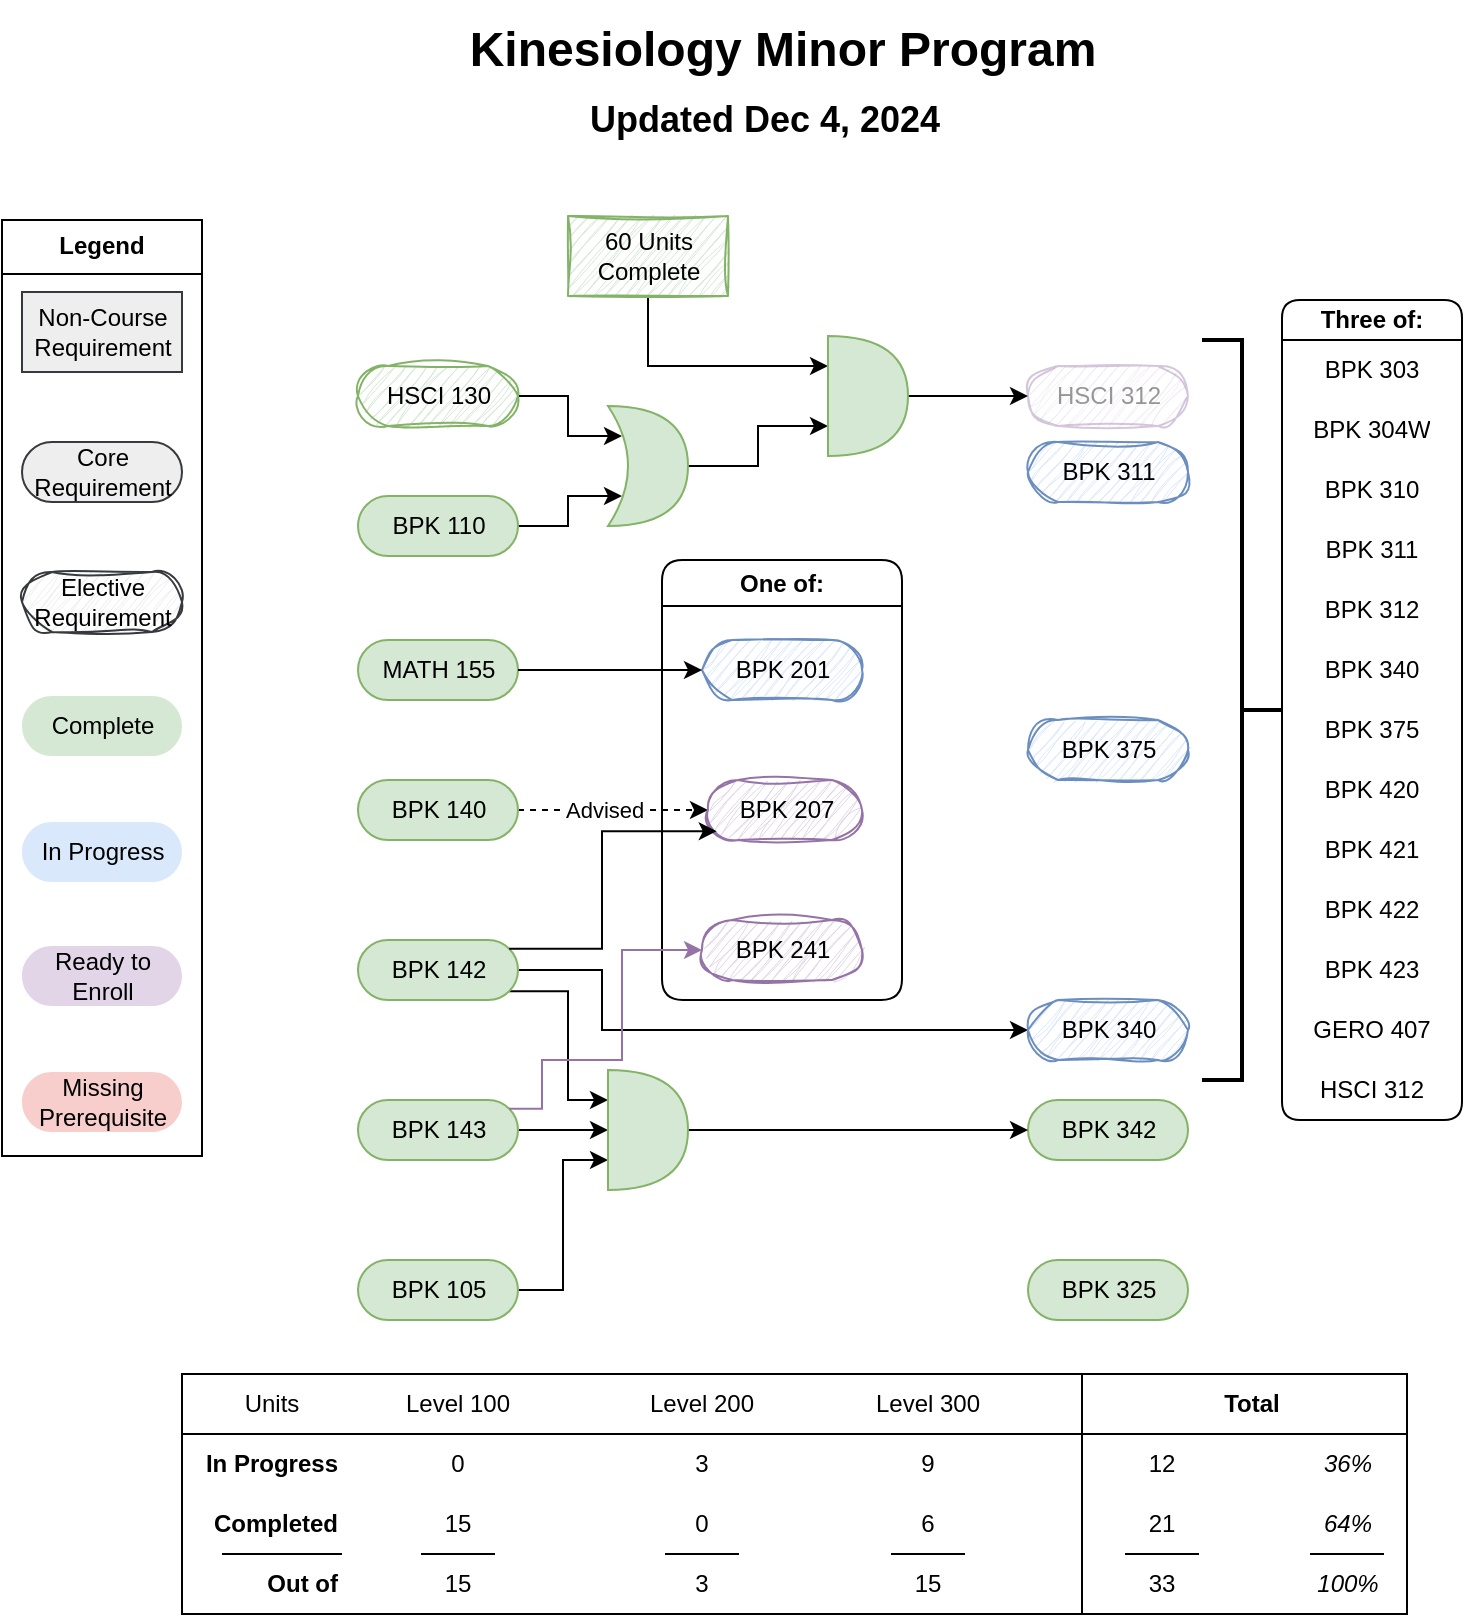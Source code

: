 <mxfile version="25.0.1">
  <diagram id="oRHZXf_7kzQQBno32S_X" name="Page-1">
    <mxGraphModel dx="792" dy="1141" grid="1" gridSize="10" guides="1" tooltips="1" connect="1" arrows="1" fold="1" page="1" pageScale="1" pageWidth="850" pageHeight="1100" background="#ffffff" math="0" shadow="0">
      <root>
        <mxCell id="0" />
        <mxCell id="W3TFd2X2cm_PyBwLdbxR-7" value="Background" style="" parent="0" visible="0" />
        <mxCell id="4BHLoPZqxFKhShOrZBmn-14" value="Box Arrangement" parent="0" />
        <mxCell id="4BHLoPZqxFKhShOrZBmn-17" value="One of:" style="swimlane;whiteSpace=wrap;html=1;rounded=1;glass=0;swimlaneFillColor=default;movable=1;resizable=1;rotatable=1;deletable=1;editable=1;locked=0;connectable=1;" parent="4BHLoPZqxFKhShOrZBmn-14" vertex="1">
          <mxGeometry x="370" y="380" width="120" height="220" as="geometry">
            <mxRectangle x="370" y="380" width="80" height="30" as="alternateBounds" />
          </mxGeometry>
        </mxCell>
        <mxCell id="4BHLoPZqxFKhShOrZBmn-18" value="" style="strokeWidth=2;html=1;shape=mxgraph.flowchart.annotation_2;align=left;labelPosition=right;pointerEvents=1;rotation=-180;" parent="4BHLoPZqxFKhShOrZBmn-14" vertex="1">
          <mxGeometry x="640" y="270" width="40" height="370" as="geometry" />
        </mxCell>
        <mxCell id="4BHLoPZqxFKhShOrZBmn-19" value="Three of:" style="swimlane;fontStyle=1;childLayout=stackLayout;horizontal=1;startSize=20;horizontalStack=0;resizeParent=1;resizeParentMax=0;resizeLast=0;collapsible=1;marginBottom=0;whiteSpace=wrap;html=1;rounded=1;align=center;" parent="4BHLoPZqxFKhShOrZBmn-14" vertex="1">
          <mxGeometry x="680" y="250" width="90" height="410" as="geometry" />
        </mxCell>
        <mxCell id="4BHLoPZqxFKhShOrZBmn-20" value="BPK 303" style="text;strokeColor=none;fillColor=none;align=center;verticalAlign=middle;spacingLeft=4;spacingRight=4;overflow=hidden;points=[[0,0.5],[1,0.5]];portConstraint=eastwest;rotatable=0;whiteSpace=wrap;html=1;" parent="4BHLoPZqxFKhShOrZBmn-19" vertex="1">
          <mxGeometry y="20" width="90" height="30" as="geometry" />
        </mxCell>
        <mxCell id="4BHLoPZqxFKhShOrZBmn-21" value="BPK 304W" style="text;strokeColor=none;fillColor=none;align=center;verticalAlign=middle;spacingLeft=4;spacingRight=4;overflow=hidden;points=[[0,0.5],[1,0.5]];portConstraint=eastwest;rotatable=0;whiteSpace=wrap;html=1;" parent="4BHLoPZqxFKhShOrZBmn-19" vertex="1">
          <mxGeometry y="50" width="90" height="30" as="geometry" />
        </mxCell>
        <mxCell id="4BHLoPZqxFKhShOrZBmn-22" value="BPK 310" style="text;strokeColor=none;fillColor=none;align=center;verticalAlign=middle;spacingLeft=4;spacingRight=4;overflow=hidden;points=[[0,0.5],[1,0.5]];portConstraint=eastwest;rotatable=0;whiteSpace=wrap;html=1;" parent="4BHLoPZqxFKhShOrZBmn-19" vertex="1">
          <mxGeometry y="80" width="90" height="30" as="geometry" />
        </mxCell>
        <mxCell id="4BHLoPZqxFKhShOrZBmn-28" value="BPK 311" style="text;strokeColor=none;fillColor=none;align=center;verticalAlign=middle;spacingLeft=4;spacingRight=4;overflow=hidden;points=[[0,0.5],[1,0.5]];portConstraint=eastwest;rotatable=0;whiteSpace=wrap;html=1;" parent="4BHLoPZqxFKhShOrZBmn-19" vertex="1">
          <mxGeometry y="110" width="90" height="30" as="geometry" />
        </mxCell>
        <mxCell id="4BHLoPZqxFKhShOrZBmn-29" value="BPK 312" style="text;strokeColor=none;fillColor=none;align=center;verticalAlign=middle;spacingLeft=4;spacingRight=4;overflow=hidden;points=[[0,0.5],[1,0.5]];portConstraint=eastwest;rotatable=0;whiteSpace=wrap;html=1;" parent="4BHLoPZqxFKhShOrZBmn-19" vertex="1">
          <mxGeometry y="140" width="90" height="30" as="geometry" />
        </mxCell>
        <mxCell id="4BHLoPZqxFKhShOrZBmn-30" value="BPK 340" style="text;strokeColor=none;fillColor=none;align=center;verticalAlign=middle;spacingLeft=4;spacingRight=4;overflow=hidden;points=[[0,0.5],[1,0.5]];portConstraint=eastwest;rotatable=0;whiteSpace=wrap;html=1;" parent="4BHLoPZqxFKhShOrZBmn-19" vertex="1">
          <mxGeometry y="170" width="90" height="30" as="geometry" />
        </mxCell>
        <mxCell id="4BHLoPZqxFKhShOrZBmn-31" value="BPK 375" style="text;strokeColor=none;fillColor=none;align=center;verticalAlign=middle;spacingLeft=4;spacingRight=4;overflow=hidden;points=[[0,0.5],[1,0.5]];portConstraint=eastwest;rotatable=0;whiteSpace=wrap;html=1;" parent="4BHLoPZqxFKhShOrZBmn-19" vertex="1">
          <mxGeometry y="200" width="90" height="30" as="geometry" />
        </mxCell>
        <mxCell id="4BHLoPZqxFKhShOrZBmn-32" value="BPK 420" style="text;strokeColor=none;fillColor=none;align=center;verticalAlign=middle;spacingLeft=4;spacingRight=4;overflow=hidden;points=[[0,0.5],[1,0.5]];portConstraint=eastwest;rotatable=0;whiteSpace=wrap;html=1;" parent="4BHLoPZqxFKhShOrZBmn-19" vertex="1">
          <mxGeometry y="230" width="90" height="30" as="geometry" />
        </mxCell>
        <mxCell id="4BHLoPZqxFKhShOrZBmn-33" value="BPK 421" style="text;strokeColor=none;fillColor=none;align=center;verticalAlign=middle;spacingLeft=4;spacingRight=4;overflow=hidden;points=[[0,0.5],[1,0.5]];portConstraint=eastwest;rotatable=0;whiteSpace=wrap;html=1;" parent="4BHLoPZqxFKhShOrZBmn-19" vertex="1">
          <mxGeometry y="260" width="90" height="30" as="geometry" />
        </mxCell>
        <mxCell id="4BHLoPZqxFKhShOrZBmn-34" value="BPK 422" style="text;strokeColor=none;fillColor=none;align=center;verticalAlign=middle;spacingLeft=4;spacingRight=4;overflow=hidden;points=[[0,0.5],[1,0.5]];portConstraint=eastwest;rotatable=0;whiteSpace=wrap;html=1;" parent="4BHLoPZqxFKhShOrZBmn-19" vertex="1">
          <mxGeometry y="290" width="90" height="30" as="geometry" />
        </mxCell>
        <mxCell id="4BHLoPZqxFKhShOrZBmn-35" value="BPK 423" style="text;strokeColor=none;fillColor=none;align=center;verticalAlign=middle;spacingLeft=4;spacingRight=4;overflow=hidden;points=[[0,0.5],[1,0.5]];portConstraint=eastwest;rotatable=0;whiteSpace=wrap;html=1;" parent="4BHLoPZqxFKhShOrZBmn-19" vertex="1">
          <mxGeometry y="320" width="90" height="30" as="geometry" />
        </mxCell>
        <mxCell id="4BHLoPZqxFKhShOrZBmn-36" value="GERO 407" style="text;strokeColor=none;fillColor=none;align=center;verticalAlign=middle;spacingLeft=4;spacingRight=4;overflow=hidden;points=[[0,0.5],[1,0.5]];portConstraint=eastwest;rotatable=0;whiteSpace=wrap;html=1;" parent="4BHLoPZqxFKhShOrZBmn-19" vertex="1">
          <mxGeometry y="350" width="90" height="30" as="geometry" />
        </mxCell>
        <mxCell id="4BHLoPZqxFKhShOrZBmn-37" value="HSCI 312" style="text;strokeColor=none;fillColor=none;align=center;verticalAlign=middle;spacingLeft=4;spacingRight=4;overflow=hidden;points=[[0,0.5],[1,0.5]];portConstraint=eastwest;rotatable=0;whiteSpace=wrap;html=1;" parent="4BHLoPZqxFKhShOrZBmn-19" vertex="1">
          <mxGeometry y="380" width="90" height="30" as="geometry" />
        </mxCell>
        <mxCell id="1" value="Diagram" parent="0" />
        <mxCell id="cINZNil0Zcbs7LyowT9o-32" value="" style="rounded=0;whiteSpace=wrap;html=1;shadow=0;glass=0;sketch=0;strokeColor=default;" parent="1" vertex="1">
          <mxGeometry x="130" y="787" width="612.5" height="120" as="geometry" />
        </mxCell>
        <mxCell id="cINZNil0Zcbs7LyowT9o-31" value="" style="rounded=0;whiteSpace=wrap;html=1;shadow=0;glass=0;sketch=0;strokeColor=default;" parent="1" vertex="1">
          <mxGeometry x="40" y="210" width="100" height="468" as="geometry" />
        </mxCell>
        <mxCell id="3WOV2BCKVk76SARKrsxa-23" style="edgeStyle=orthogonalEdgeStyle;rounded=0;orthogonalLoop=1;jettySize=auto;html=1;exitX=1;exitY=0.5;exitDx=0;exitDy=0;exitPerimeter=0;entryX=0.175;entryY=0.75;entryDx=0;entryDy=0;entryPerimeter=0;" parent="1" source="3WOV2BCKVk76SARKrsxa-2" target="3WOV2BCKVk76SARKrsxa-22" edge="1">
          <mxGeometry relative="1" as="geometry">
            <Array as="points">
              <mxPoint x="323" y="363" />
              <mxPoint x="323" y="348" />
            </Array>
          </mxGeometry>
        </mxCell>
        <object label="BPK 110" Course="Human Nutrition: Current Issues" Code="110" Units="3" Department="BPK" id="3WOV2BCKVk76SARKrsxa-2">
          <mxCell style="html=1;dashed=0;whitespace=wrap;shape=mxgraph.dfd.start;fillColor=#d5e8d4;strokeColor=#82b366;perimeterSpacing=0;shadow=0;" parent="1" vertex="1">
            <mxGeometry x="218" y="348" width="80" height="30" as="geometry" />
          </mxCell>
        </object>
        <mxCell id="3WOV2BCKVk76SARKrsxa-16" value="Advised" style="edgeStyle=orthogonalEdgeStyle;rounded=0;orthogonalLoop=1;jettySize=auto;html=1;exitX=1;exitY=0.5;exitDx=0;exitDy=0;exitPerimeter=0;dashed=1;entryX=0;entryY=0.5;entryDx=0;entryDy=0;entryPerimeter=0;labelPosition=right;verticalLabelPosition=middle;align=left;verticalAlign=middle;" parent="1" source="3WOV2BCKVk76SARKrsxa-3" target="3WOV2BCKVk76SARKrsxa-8" edge="1">
          <mxGeometry x="-0.537" relative="1" as="geometry">
            <mxPoint x="383" y="505" as="targetPoint" />
            <mxPoint as="offset" />
            <Array as="points">
              <mxPoint x="330" y="505" />
              <mxPoint x="330" y="505" />
            </Array>
          </mxGeometry>
        </mxCell>
        <object label="BPK 140" Course="Contemporary Health Issues" Department="BPK" Code="140" Units="3" id="3WOV2BCKVk76SARKrsxa-3">
          <mxCell style="html=1;dashed=0;whitespace=wrap;shape=mxgraph.dfd.start;fillColor=#d5e8d4;strokeColor=#82b366;" parent="1" vertex="1">
            <mxGeometry x="218" y="490" width="80" height="30" as="geometry" />
          </mxCell>
        </object>
        <mxCell id="3WOV2BCKVk76SARKrsxa-15" style="edgeStyle=orthogonalEdgeStyle;rounded=0;orthogonalLoop=1;jettySize=auto;html=1;exitX=1;exitY=0.5;exitDx=0;exitDy=0;exitPerimeter=0;entryX=0;entryY=0.5;entryDx=0;entryDy=0;entryPerimeter=0;" parent="1" source="3WOV2BCKVk76SARKrsxa-4" target="3WOV2BCKVk76SARKrsxa-10" edge="1">
          <mxGeometry relative="1" as="geometry">
            <Array as="points">
              <mxPoint x="340" y="585" />
              <mxPoint x="340" y="615" />
            </Array>
          </mxGeometry>
        </mxCell>
        <mxCell id="3WOV2BCKVk76SARKrsxa-21" style="edgeStyle=orthogonalEdgeStyle;rounded=0;orthogonalLoop=1;jettySize=auto;html=1;exitX=0;exitY=0;exitDx=75.605;exitDy=25.605;exitPerimeter=0;entryX=0;entryY=0.25;entryDx=0;entryDy=0;entryPerimeter=0;" parent="1" source="3WOV2BCKVk76SARKrsxa-4" target="3WOV2BCKVk76SARKrsxa-17" edge="1">
          <mxGeometry relative="1" as="geometry">
            <Array as="points">
              <mxPoint x="323" y="596" />
              <mxPoint x="323" y="650" />
            </Array>
          </mxGeometry>
        </mxCell>
        <object label="BPK 142" Course="Introduction to BPK" Code="142" Units="3" Department="BPK" id="3WOV2BCKVk76SARKrsxa-4">
          <mxCell style="html=1;dashed=0;whitespace=wrap;shape=mxgraph.dfd.start;fillColor=#d5e8d4;strokeColor=#82b366;" parent="1" vertex="1">
            <mxGeometry x="218" y="570" width="80" height="30" as="geometry" />
          </mxCell>
        </object>
        <mxCell id="3WOV2BCKVk76SARKrsxa-19" style="edgeStyle=orthogonalEdgeStyle;rounded=0;orthogonalLoop=1;jettySize=auto;html=1;exitX=1;exitY=0.5;exitDx=0;exitDy=0;exitPerimeter=0;entryX=0;entryY=0.5;entryDx=0;entryDy=0;entryPerimeter=0;" parent="1" source="3WOV2BCKVk76SARKrsxa-5" target="3WOV2BCKVk76SARKrsxa-17" edge="1">
          <mxGeometry relative="1" as="geometry" />
        </mxCell>
        <object label="BPK 143" Course="Exercise: Health and Performance" Department="BPK" Code="143" Units="3" id="3WOV2BCKVk76SARKrsxa-5">
          <mxCell style="html=1;dashed=0;whitespace=wrap;shape=mxgraph.dfd.start;fillColor=#d5e8d4;strokeColor=#82b366;" parent="1" vertex="1">
            <mxGeometry x="218" y="650" width="80" height="30" as="geometry" />
          </mxCell>
        </object>
        <mxCell id="3WOV2BCKVk76SARKrsxa-20" style="edgeStyle=orthogonalEdgeStyle;rounded=0;orthogonalLoop=1;jettySize=auto;html=1;exitX=1;exitY=0.5;exitDx=0;exitDy=0;exitPerimeter=0;entryX=0;entryY=0.75;entryDx=0;entryDy=0;entryPerimeter=0;" parent="1" source="3WOV2BCKVk76SARKrsxa-7" target="3WOV2BCKVk76SARKrsxa-17" edge="1">
          <mxGeometry relative="1" as="geometry" />
        </mxCell>
        <object label="BPK 105" Course="Fundamentals of Human Structure and Function" Department="BPK" Code="105" Units="3" id="3WOV2BCKVk76SARKrsxa-7">
          <mxCell style="html=1;dashed=0;whitespace=wrap;shape=mxgraph.dfd.start;fillColor=#d5e8d4;strokeColor=#82b366;" parent="1" vertex="1">
            <mxGeometry x="218" y="730" width="80" height="30" as="geometry" />
          </mxCell>
        </object>
        <object label="BPK 207" Course="Sensorimotor Control and Learning" Units="3" Department="BPK" Code="207" id="3WOV2BCKVk76SARKrsxa-8">
          <mxCell style="html=1;dashed=0;whitespace=wrap;shape=mxgraph.dfd.start;fillColor=#e1d5e7;strokeColor=#9673a6;sketch=1;curveFitting=1;jiggle=2;" parent="1" vertex="1">
            <mxGeometry x="393" y="490" width="77" height="30" as="geometry" />
          </mxCell>
        </object>
        <object label="BPK 342" Code="342" Department="BPK" Units="3" Course="Active Health" id="3WOV2BCKVk76SARKrsxa-9">
          <mxCell style="html=1;dashed=0;whitespace=wrap;shape=mxgraph.dfd.start;fillColor=#d5e8d4;strokeColor=#82b366;" parent="1" vertex="1">
            <mxGeometry x="553" y="650" width="80" height="30" as="geometry" />
          </mxCell>
        </object>
        <object label="BPK 340" Code="340" Department="BPK" Units="3" Course="Active Health: Behaviour and Promotion" id="3WOV2BCKVk76SARKrsxa-10">
          <mxCell style="html=1;dashed=0;whitespace=wrap;shape=mxgraph.dfd.start;fillColor=#dae8fc;strokeColor=#6c8ebf;sketch=1;curveFitting=1;jiggle=2;" parent="1" vertex="1">
            <mxGeometry x="553" y="600" width="80" height="30" as="geometry" />
          </mxCell>
        </object>
        <object label="BPK 375" Code="375" Department="BPK" Units="3" Course="Human Growth and Development" id="3WOV2BCKVk76SARKrsxa-11">
          <mxCell style="html=1;dashed=0;whitespace=wrap;shape=mxgraph.dfd.start;fillColor=#dae8fc;strokeColor=#6c8ebf;sketch=1;curveFitting=1;jiggle=2;" parent="1" vertex="1">
            <mxGeometry x="553" y="460" width="80" height="30" as="geometry" />
          </mxCell>
        </object>
        <object label="HSCI 312" Department="HSCI" Code="312" Units="3" Course="Health Promotion: Individuals and Communities" id="3WOV2BCKVk76SARKrsxa-12">
          <mxCell style="html=1;dashed=0;whitespace=wrap;shape=mxgraph.dfd.start;fillColor=#e1d5e7;strokeColor=#9673a6;sketch=1;curveFitting=1;jiggle=2;opacity=40;textOpacity=40;" parent="1" vertex="1">
            <mxGeometry x="553" y="283" width="80" height="30" as="geometry" />
          </mxCell>
        </object>
        <mxCell id="3WOV2BCKVk76SARKrsxa-18" style="edgeStyle=orthogonalEdgeStyle;rounded=0;orthogonalLoop=1;jettySize=auto;html=1;exitX=1;exitY=0.5;exitDx=0;exitDy=0;exitPerimeter=0;entryX=0;entryY=0.5;entryDx=0;entryDy=0;entryPerimeter=0;" parent="1" source="3WOV2BCKVk76SARKrsxa-17" target="3WOV2BCKVk76SARKrsxa-9" edge="1">
          <mxGeometry relative="1" as="geometry" />
        </mxCell>
        <mxCell id="3WOV2BCKVk76SARKrsxa-17" value="" style="shape=or;whiteSpace=wrap;html=1;fillColor=#d5e8d4;strokeColor=#82b366;" parent="1" vertex="1">
          <mxGeometry x="343" y="635" width="40" height="60" as="geometry" />
        </mxCell>
        <mxCell id="3WOV2BCKVk76SARKrsxa-29" style="edgeStyle=orthogonalEdgeStyle;rounded=0;orthogonalLoop=1;jettySize=auto;html=1;exitX=1;exitY=0.5;exitDx=0;exitDy=0;exitPerimeter=0;entryX=0;entryY=0.75;entryDx=0;entryDy=0;entryPerimeter=0;" parent="1" source="3WOV2BCKVk76SARKrsxa-22" target="3WOV2BCKVk76SARKrsxa-28" edge="1">
          <mxGeometry relative="1" as="geometry" />
        </mxCell>
        <mxCell id="3WOV2BCKVk76SARKrsxa-22" value="" style="shape=xor;whiteSpace=wrap;html=1;fillColor=#d5e8d4;strokeColor=#82b366;" parent="1" vertex="1">
          <mxGeometry x="343" y="303" width="40" height="60" as="geometry" />
        </mxCell>
        <mxCell id="3WOV2BCKVk76SARKrsxa-26" style="edgeStyle=orthogonalEdgeStyle;rounded=0;orthogonalLoop=1;jettySize=auto;html=1;exitX=1;exitY=0.5;exitDx=0;exitDy=0;exitPerimeter=0;entryX=0.175;entryY=0.25;entryDx=0;entryDy=0;entryPerimeter=0;" parent="1" source="3WOV2BCKVk76SARKrsxa-25" target="3WOV2BCKVk76SARKrsxa-22" edge="1">
          <mxGeometry relative="1" as="geometry">
            <Array as="points">
              <mxPoint x="323" y="298" />
              <mxPoint x="323" y="318" />
            </Array>
          </mxGeometry>
        </mxCell>
        <object label="HSCI 130" Department="HSCI" Code="130" Units="4" Course="Foundations of Health Science" id="3WOV2BCKVk76SARKrsxa-25">
          <mxCell style="html=1;dashed=0;whitespace=wrap;shape=mxgraph.dfd.start;fillColor=#d5e8d4;strokeColor=#82b366;sketch=1;curveFitting=1;jiggle=2;" parent="1" vertex="1">
            <mxGeometry x="218" y="283" width="80" height="30" as="geometry" />
          </mxCell>
        </object>
        <mxCell id="3WOV2BCKVk76SARKrsxa-30" style="edgeStyle=orthogonalEdgeStyle;rounded=0;orthogonalLoop=1;jettySize=auto;html=1;exitX=0.5;exitY=1;exitDx=0;exitDy=0;entryX=0;entryY=0.25;entryDx=0;entryDy=0;entryPerimeter=0;" parent="1" source="3WOV2BCKVk76SARKrsxa-27" target="3WOV2BCKVk76SARKrsxa-28" edge="1">
          <mxGeometry relative="1" as="geometry" />
        </mxCell>
        <mxCell id="3WOV2BCKVk76SARKrsxa-27" value="60 Units&lt;br&gt;Complete" style="html=1;dashed=0;whitespace=wrap;fillColor=#d5e8d4;strokeColor=#82b366;sketch=1;curveFitting=1;jiggle=2;" parent="1" vertex="1">
          <mxGeometry x="323" y="208" width="80" height="40" as="geometry" />
        </mxCell>
        <mxCell id="3WOV2BCKVk76SARKrsxa-31" style="edgeStyle=orthogonalEdgeStyle;rounded=0;orthogonalLoop=1;jettySize=auto;html=1;exitX=1;exitY=0.5;exitDx=0;exitDy=0;exitPerimeter=0;entryX=0;entryY=0.5;entryDx=0;entryDy=0;entryPerimeter=0;" parent="1" source="3WOV2BCKVk76SARKrsxa-28" target="3WOV2BCKVk76SARKrsxa-12" edge="1">
          <mxGeometry relative="1" as="geometry" />
        </mxCell>
        <mxCell id="3WOV2BCKVk76SARKrsxa-28" value="" style="shape=or;whiteSpace=wrap;html=1;fillColor=#d5e8d4;strokeColor=#82b366;" parent="1" vertex="1">
          <mxGeometry x="453" y="268" width="40" height="60" as="geometry" />
        </mxCell>
        <mxCell id="3WOV2BCKVk76SARKrsxa-32" value="Kinesiology Minor Program" style="text;strokeColor=none;fillColor=none;html=1;fontSize=24;fontStyle=1;verticalAlign=middle;align=center;" parent="1" vertex="1">
          <mxGeometry x="257.5" y="100" width="345" height="50" as="geometry" />
        </mxCell>
        <mxCell id="3WOV2BCKVk76SARKrsxa-33" value="Updated Dec 4, 2024" style="text;strokeColor=none;fillColor=none;html=1;fontSize=18;fontStyle=1;verticalAlign=middle;align=center;" parent="1" vertex="1">
          <mxGeometry x="323.5" y="140" width="195" height="40" as="geometry" />
        </mxCell>
        <object label="BPK 325" Code="325" Department="BPK" Units="3" Course="Basic Human Anatomy" id="cINZNil0Zcbs7LyowT9o-3">
          <mxCell style="html=1;dashed=0;whitespace=wrap;shape=mxgraph.dfd.start;fillColor=#d5e8d4;strokeColor=#82b366;" parent="1" vertex="1">
            <mxGeometry x="553" y="730" width="80" height="30" as="geometry" />
          </mxCell>
        </object>
        <mxCell id="cINZNil0Zcbs7LyowT9o-4" value="Level 100" style="text;html=1;strokeColor=none;fillColor=none;align=center;verticalAlign=middle;whiteSpace=wrap;rounded=0;fontStyle=0" parent="1" vertex="1">
          <mxGeometry x="238" y="787" width="60" height="30" as="geometry" />
        </mxCell>
        <mxCell id="cINZNil0Zcbs7LyowT9o-5" value="Level 200" style="text;html=1;strokeColor=none;fillColor=none;align=center;verticalAlign=middle;whiteSpace=wrap;rounded=0;fontStyle=0" parent="1" vertex="1">
          <mxGeometry x="360" y="787" width="60" height="30" as="geometry" />
        </mxCell>
        <mxCell id="cINZNil0Zcbs7LyowT9o-6" value="Level 300" style="text;html=1;strokeColor=none;fillColor=none;align=center;verticalAlign=middle;whiteSpace=wrap;rounded=0;fontStyle=0" parent="1" vertex="1">
          <mxGeometry x="473" y="787" width="60" height="30" as="geometry" />
        </mxCell>
        <mxCell id="cINZNil0Zcbs7LyowT9o-7" value="Completed" style="text;html=1;strokeColor=none;fillColor=none;align=right;verticalAlign=middle;whiteSpace=wrap;rounded=0;fontStyle=1" parent="1" vertex="1">
          <mxGeometry x="150" y="847" width="60" height="30" as="geometry" />
        </mxCell>
        <mxCell id="cINZNil0Zcbs7LyowT9o-8" value="Out of" style="text;html=1;strokeColor=none;fillColor=none;align=right;verticalAlign=middle;whiteSpace=wrap;rounded=0;fontStyle=1;glass=0;shadow=0;" parent="1" vertex="1">
          <mxGeometry x="150" y="877" width="60" height="30" as="geometry" />
        </mxCell>
        <mxCell id="cINZNil0Zcbs7LyowT9o-9" value="15" style="text;html=1;strokeColor=none;fillColor=none;align=center;verticalAlign=middle;whiteSpace=wrap;rounded=0;" parent="1" vertex="1">
          <mxGeometry x="238" y="847" width="60" height="30" as="geometry" />
        </mxCell>
        <mxCell id="cINZNil0Zcbs7LyowT9o-10" value="15" style="text;html=1;strokeColor=none;fillColor=none;align=center;verticalAlign=middle;whiteSpace=wrap;rounded=0;glass=0;shadow=0;" parent="1" vertex="1">
          <mxGeometry x="238" y="877" width="60" height="30" as="geometry" />
        </mxCell>
        <mxCell id="cINZNil0Zcbs7LyowT9o-11" value="3" style="text;html=1;strokeColor=none;fillColor=none;align=center;verticalAlign=middle;whiteSpace=wrap;rounded=0;glass=0;shadow=0;" parent="1" vertex="1">
          <mxGeometry x="360" y="877" width="60" height="30" as="geometry" />
        </mxCell>
        <mxCell id="cINZNil0Zcbs7LyowT9o-12" value="0" style="text;html=1;strokeColor=none;fillColor=none;align=center;verticalAlign=middle;whiteSpace=wrap;rounded=0;" parent="1" vertex="1">
          <mxGeometry x="360" y="847" width="60" height="30" as="geometry" />
        </mxCell>
        <mxCell id="cINZNil0Zcbs7LyowT9o-13" value="6" style="text;html=1;strokeColor=none;fillColor=none;align=center;verticalAlign=middle;whiteSpace=wrap;rounded=0;" parent="1" vertex="1">
          <mxGeometry x="473" y="847" width="60" height="30" as="geometry" />
        </mxCell>
        <mxCell id="cINZNil0Zcbs7LyowT9o-14" value="15" style="text;html=1;strokeColor=none;fillColor=none;align=center;verticalAlign=middle;whiteSpace=wrap;rounded=0;glass=0;shadow=0;" parent="1" vertex="1">
          <mxGeometry x="473" y="877" width="60" height="30" as="geometry" />
        </mxCell>
        <mxCell id="cINZNil0Zcbs7LyowT9o-15" value="0" style="text;html=1;strokeColor=none;fillColor=none;align=center;verticalAlign=middle;whiteSpace=wrap;rounded=0;" parent="1" vertex="1">
          <mxGeometry x="238" y="817" width="60" height="30" as="geometry" />
        </mxCell>
        <mxCell id="cINZNil0Zcbs7LyowT9o-16" value="3" style="text;html=1;strokeColor=none;fillColor=none;align=center;verticalAlign=middle;whiteSpace=wrap;rounded=0;" parent="1" vertex="1">
          <mxGeometry x="360" y="817" width="60" height="30" as="geometry" />
        </mxCell>
        <mxCell id="cINZNil0Zcbs7LyowT9o-17" value="9" style="text;html=1;strokeColor=none;fillColor=none;align=center;verticalAlign=middle;whiteSpace=wrap;rounded=0;" parent="1" vertex="1">
          <mxGeometry x="473" y="817" width="60" height="30" as="geometry" />
        </mxCell>
        <mxCell id="cINZNil0Zcbs7LyowT9o-18" value="In Progress" style="text;html=1;strokeColor=none;fillColor=none;align=right;verticalAlign=middle;whiteSpace=wrap;rounded=0;fontStyle=1" parent="1" vertex="1">
          <mxGeometry x="140" y="817" width="70" height="30" as="geometry" />
        </mxCell>
        <mxCell id="cINZNil0Zcbs7LyowT9o-19" value="Total" style="text;html=1;strokeColor=none;fillColor=none;align=center;verticalAlign=middle;whiteSpace=wrap;rounded=0;fontStyle=1" parent="1" vertex="1">
          <mxGeometry x="580" y="787" width="170" height="30" as="geometry" />
        </mxCell>
        <mxCell id="cINZNil0Zcbs7LyowT9o-20" value="64%" style="text;html=1;strokeColor=none;fillColor=none;align=center;verticalAlign=middle;whiteSpace=wrap;rounded=0;fontStyle=2" parent="1" vertex="1">
          <mxGeometry x="682.5" y="847" width="60" height="30" as="geometry" />
        </mxCell>
        <mxCell id="cINZNil0Zcbs7LyowT9o-21" value="100%" style="text;html=1;strokeColor=none;fillColor=none;align=center;verticalAlign=middle;whiteSpace=wrap;rounded=0;fontStyle=2;glass=0;shadow=0;" parent="1" vertex="1">
          <mxGeometry x="682.5" y="877" width="60" height="30" as="geometry" />
        </mxCell>
        <mxCell id="cINZNil0Zcbs7LyowT9o-22" value="36%" style="text;html=1;strokeColor=none;fillColor=none;align=center;verticalAlign=middle;whiteSpace=wrap;rounded=0;fontStyle=2" parent="1" vertex="1">
          <mxGeometry x="682.5" y="817" width="60" height="30" as="geometry" />
        </mxCell>
        <object label="Core&lt;br&gt;Requirement" id="cINZNil0Zcbs7LyowT9o-23">
          <mxCell style="html=1;dashed=0;whitespace=wrap;shape=mxgraph.dfd.start;perimeterSpacing=0;shadow=0;fillColor=#eeeeee;strokeColor=#36393d;" parent="1" vertex="1">
            <mxGeometry x="50" y="321" width="80" height="30" as="geometry" />
          </mxCell>
        </object>
        <object label="Elective&lt;br&gt;Requirement" id="cINZNil0Zcbs7LyowT9o-24">
          <mxCell style="html=1;dashed=0;whitespace=wrap;shape=mxgraph.dfd.start;perimeterSpacing=0;shadow=0;sketch=1;curveFitting=1;jiggle=2;fillColor=#eeeeee;strokeColor=#36393d;" parent="1" vertex="1">
            <mxGeometry x="50" y="386" width="80" height="30" as="geometry" />
          </mxCell>
        </object>
        <object label="Complete" id="cINZNil0Zcbs7LyowT9o-25">
          <mxCell style="html=1;dashed=0;whitespace=wrap;shape=mxgraph.dfd.start;perimeterSpacing=0;shadow=0;fillColor=#d5e8d4;strokeColor=none;" parent="1" vertex="1">
            <mxGeometry x="50" y="448" width="80" height="30" as="geometry" />
          </mxCell>
        </object>
        <object label="In Progress" id="cINZNil0Zcbs7LyowT9o-26">
          <mxCell style="html=1;dashed=0;whitespace=wrap;shape=mxgraph.dfd.start;perimeterSpacing=0;shadow=0;fillColor=#dae8fc;strokeColor=none;" parent="1" vertex="1">
            <mxGeometry x="50" y="511" width="80" height="30" as="geometry" />
          </mxCell>
        </object>
        <object label="Ready to&lt;br&gt;Enroll" id="cINZNil0Zcbs7LyowT9o-27">
          <mxCell style="html=1;dashed=0;whitespace=wrap;shape=mxgraph.dfd.start;perimeterSpacing=0;shadow=0;fillColor=#e1d5e7;strokeColor=none;" parent="1" vertex="1">
            <mxGeometry x="50" y="573" width="80" height="30" as="geometry" />
          </mxCell>
        </object>
        <object label="Missing&lt;br&gt;Prerequisite" id="cINZNil0Zcbs7LyowT9o-28">
          <mxCell style="html=1;dashed=0;whitespace=wrap;shape=mxgraph.dfd.start;perimeterSpacing=0;shadow=0;fillColor=#f8cecc;strokeColor=none;" parent="1" vertex="1">
            <mxGeometry x="50" y="636" width="80" height="30" as="geometry" />
          </mxCell>
        </object>
        <mxCell id="cINZNil0Zcbs7LyowT9o-29" value="Non-Course&lt;br&gt;Requirement" style="html=1;dashed=0;whitespace=wrap;fillColor=#eeeeee;strokeColor=#36393d;" parent="1" vertex="1">
          <mxGeometry x="50" y="246" width="80" height="40" as="geometry" />
        </mxCell>
        <mxCell id="cINZNil0Zcbs7LyowT9o-30" value="Legend&lt;br&gt;" style="text;html=1;strokeColor=none;fillColor=none;align=center;verticalAlign=middle;whiteSpace=wrap;rounded=0;fontStyle=1" parent="1" vertex="1">
          <mxGeometry x="60" y="208" width="60" height="30" as="geometry" />
        </mxCell>
        <mxCell id="cINZNil0Zcbs7LyowT9o-33" value="" style="endArrow=none;html=1;rounded=0;exitX=0;exitY=0;exitDx=0;exitDy=0;" parent="1" source="cINZNil0Zcbs7LyowT9o-8" edge="1">
          <mxGeometry width="50" height="50" relative="1" as="geometry">
            <mxPoint x="160" y="877" as="sourcePoint" />
            <mxPoint x="210" y="877" as="targetPoint" />
          </mxGeometry>
        </mxCell>
        <mxCell id="cINZNil0Zcbs7LyowT9o-34" value="" style="endArrow=none;html=1;rounded=0;" parent="1" edge="1">
          <mxGeometry width="50" height="50" relative="1" as="geometry">
            <mxPoint x="249.5" y="877" as="sourcePoint" />
            <mxPoint x="286.5" y="877" as="targetPoint" />
          </mxGeometry>
        </mxCell>
        <mxCell id="cINZNil0Zcbs7LyowT9o-35" value="" style="endArrow=none;html=1;rounded=0;" parent="1" edge="1">
          <mxGeometry width="50" height="50" relative="1" as="geometry">
            <mxPoint x="371.5" y="877" as="sourcePoint" />
            <mxPoint x="408.5" y="877" as="targetPoint" />
          </mxGeometry>
        </mxCell>
        <mxCell id="cINZNil0Zcbs7LyowT9o-36" value="" style="endArrow=none;html=1;rounded=0;" parent="1" edge="1">
          <mxGeometry width="50" height="50" relative="1" as="geometry">
            <mxPoint x="484.5" y="877" as="sourcePoint" />
            <mxPoint x="521.5" y="877" as="targetPoint" />
          </mxGeometry>
        </mxCell>
        <mxCell id="cINZNil0Zcbs7LyowT9o-37" value="" style="endArrow=none;html=1;rounded=0;" parent="1" edge="1">
          <mxGeometry width="50" height="50" relative="1" as="geometry">
            <mxPoint x="694" y="877" as="sourcePoint" />
            <mxPoint x="731" y="877" as="targetPoint" />
          </mxGeometry>
        </mxCell>
        <mxCell id="cINZNil0Zcbs7LyowT9o-38" value="" style="endArrow=none;html=1;rounded=0;" parent="1" edge="1">
          <mxGeometry width="50" height="50" relative="1" as="geometry">
            <mxPoint x="40" y="237.05" as="sourcePoint" />
            <mxPoint x="140" y="237.05" as="targetPoint" />
          </mxGeometry>
        </mxCell>
        <mxCell id="cINZNil0Zcbs7LyowT9o-39" value="Units" style="text;html=1;strokeColor=none;fillColor=none;align=center;verticalAlign=middle;whiteSpace=wrap;rounded=0;fontStyle=0;labelBorderColor=none;" parent="1" vertex="1">
          <mxGeometry x="135" y="792" width="80" height="20" as="geometry" />
        </mxCell>
        <mxCell id="W3TFd2X2cm_PyBwLdbxR-1" value="21" style="text;html=1;strokeColor=none;fillColor=none;align=center;verticalAlign=middle;whiteSpace=wrap;rounded=0;" parent="1" vertex="1">
          <mxGeometry x="590" y="847" width="60" height="30" as="geometry" />
        </mxCell>
        <mxCell id="W3TFd2X2cm_PyBwLdbxR-2" value="33" style="text;html=1;strokeColor=none;fillColor=none;align=center;verticalAlign=middle;whiteSpace=wrap;rounded=0;glass=0;shadow=0;" parent="1" vertex="1">
          <mxGeometry x="590" y="877" width="60" height="30" as="geometry" />
        </mxCell>
        <mxCell id="W3TFd2X2cm_PyBwLdbxR-3" value="12" style="text;html=1;strokeColor=none;fillColor=none;align=center;verticalAlign=middle;whiteSpace=wrap;rounded=0;" parent="1" vertex="1">
          <mxGeometry x="590" y="817" width="60" height="30" as="geometry" />
        </mxCell>
        <mxCell id="W3TFd2X2cm_PyBwLdbxR-4" value="" style="endArrow=none;html=1;rounded=0;" parent="1" edge="1">
          <mxGeometry width="50" height="50" relative="1" as="geometry">
            <mxPoint x="601.5" y="877" as="sourcePoint" />
            <mxPoint x="638.5" y="877" as="targetPoint" />
          </mxGeometry>
        </mxCell>
        <mxCell id="W3TFd2X2cm_PyBwLdbxR-5" value="" style="endArrow=none;html=1;rounded=0;entryX=0;entryY=0;entryDx=0;entryDy=0;" parent="1" target="cINZNil0Zcbs7LyowT9o-19" edge="1">
          <mxGeometry width="50" height="50" relative="1" as="geometry">
            <mxPoint x="580" y="907" as="sourcePoint" />
            <mxPoint x="610" y="937" as="targetPoint" />
          </mxGeometry>
        </mxCell>
        <mxCell id="W3TFd2X2cm_PyBwLdbxR-6" value="" style="endArrow=none;html=1;rounded=0;exitX=0;exitY=0.25;exitDx=0;exitDy=0;entryX=1;entryY=0;entryDx=0;entryDy=0;" parent="1" source="cINZNil0Zcbs7LyowT9o-32" target="cINZNil0Zcbs7LyowT9o-22" edge="1">
          <mxGeometry width="50" height="50" relative="1" as="geometry">
            <mxPoint x="396" y="967" as="sourcePoint" />
            <mxPoint x="446" y="917" as="targetPoint" />
          </mxGeometry>
        </mxCell>
        <object label="MATH 155" Course="Calculus II" Department="MATH" Code="155" Units="3" id="4BHLoPZqxFKhShOrZBmn-1">
          <mxCell style="html=1;dashed=0;whitespace=wrap;shape=mxgraph.dfd.start;fillColor=#d5e8d4;strokeColor=#82b366;shadow=0;" parent="1" vertex="1">
            <mxGeometry x="218" y="420" width="80" height="30" as="geometry" />
          </mxCell>
        </object>
        <object label="BPK 201" Course="Biomechanics" Units="3" Department="BPK" Code="201" id="4BHLoPZqxFKhShOrZBmn-3">
          <mxCell style="html=1;dashed=0;whitespace=wrap;shape=mxgraph.dfd.start;fillColor=#dae8fc;strokeColor=#6c8ebf;sketch=1;curveFitting=1;jiggle=2;" parent="1" vertex="1">
            <mxGeometry x="390" y="420" width="80" height="30" as="geometry" />
          </mxCell>
        </object>
        <mxCell id="4BHLoPZqxFKhShOrZBmn-4" style="edgeStyle=orthogonalEdgeStyle;rounded=0;orthogonalLoop=1;jettySize=auto;html=1;exitX=1;exitY=0.5;exitDx=0;exitDy=0;exitPerimeter=0;entryX=0;entryY=0.5;entryDx=0;entryDy=0;entryPerimeter=0;" parent="1" source="4BHLoPZqxFKhShOrZBmn-1" target="4BHLoPZqxFKhShOrZBmn-3" edge="1">
          <mxGeometry relative="1" as="geometry" />
        </mxCell>
        <mxCell id="4BHLoPZqxFKhShOrZBmn-11" style="edgeStyle=orthogonalEdgeStyle;rounded=0;orthogonalLoop=1;jettySize=auto;html=1;exitX=0;exitY=0;exitDx=75.605;exitDy=4.395;exitPerimeter=0;entryX=0;entryY=0;entryDx=4.395;entryDy=25.605;entryPerimeter=0;" parent="1" source="3WOV2BCKVk76SARKrsxa-4" target="3WOV2BCKVk76SARKrsxa-8" edge="1">
          <mxGeometry relative="1" as="geometry">
            <Array as="points">
              <mxPoint x="340" y="574" />
              <mxPoint x="340" y="516" />
            </Array>
          </mxGeometry>
        </mxCell>
        <object label="BPK 241" Course="Biomechanics" Units="3" Department="BPK" Code="201" id="4BHLoPZqxFKhShOrZBmn-12">
          <mxCell style="html=1;dashed=0;whitespace=wrap;shape=mxgraph.dfd.start;fillColor=#e1d5e7;strokeColor=#9673a6;sketch=1;curveFitting=1;jiggle=2;" parent="1" vertex="1">
            <mxGeometry x="390" y="560" width="80" height="30" as="geometry" />
          </mxCell>
        </object>
        <mxCell id="4BHLoPZqxFKhShOrZBmn-13" style="edgeStyle=orthogonalEdgeStyle;rounded=0;orthogonalLoop=1;jettySize=auto;html=1;exitX=0;exitY=0;exitDx=75.605;exitDy=4.395;exitPerimeter=0;entryX=0;entryY=0.5;entryDx=0;entryDy=0;entryPerimeter=0;strokeColor=#9673a6;fillColor=#e1d5e7;" parent="1" source="3WOV2BCKVk76SARKrsxa-5" target="4BHLoPZqxFKhShOrZBmn-12" edge="1">
          <mxGeometry relative="1" as="geometry">
            <Array as="points">
              <mxPoint x="310" y="654" />
              <mxPoint x="310" y="630" />
              <mxPoint x="350" y="630" />
              <mxPoint x="350" y="575" />
            </Array>
          </mxGeometry>
        </mxCell>
        <object label="BPK 311" Code="311" Department="BPK" Units="3" Course="Applied Human Nutrition" id="vxXemIkT0cI58F5_u51Y-1">
          <mxCell style="html=1;dashed=0;whitespace=wrap;shape=mxgraph.dfd.start;fillColor=#dae8fc;strokeColor=#6c8ebf;sketch=1;curveFitting=1;jiggle=2;" vertex="1" parent="1">
            <mxGeometry x="553" y="321" width="80" height="30" as="geometry" />
          </mxCell>
        </object>
      </root>
    </mxGraphModel>
  </diagram>
</mxfile>
